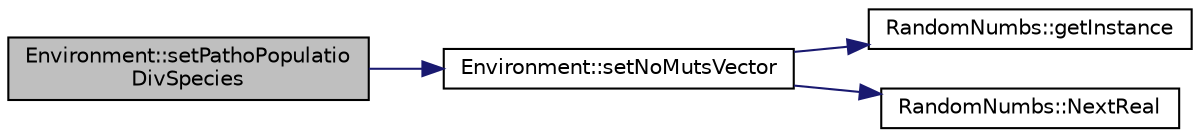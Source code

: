 digraph "Environment::setPathoPopulatioDivSpecies"
{
  edge [fontname="Helvetica",fontsize="10",labelfontname="Helvetica",labelfontsize="10"];
  node [fontname="Helvetica",fontsize="10",shape=record];
  rankdir="LR";
  Node1 [label="Environment::setPathoPopulatio\lDivSpecies",height=0.2,width=0.4,color="black", fillcolor="grey75", style="filled", fontcolor="black"];
  Node1 -> Node2 [color="midnightblue",fontsize="10",style="solid",fontname="Helvetica"];
  Node2 [label="Environment::setNoMutsVector",height=0.2,width=0.4,color="black", fillcolor="white", style="filled",URL="$class_environment.html#a559d186796a3f21fcaccce6cbbc6fe89",tooltip="Core method. It defines \"no mutation sites\" of the antigen for all individual pathogen species in the..."];
  Node2 -> Node3 [color="midnightblue",fontsize="10",style="solid",fontname="Helvetica"];
  Node3 [label="RandomNumbs::getInstance",height=0.2,width=0.4,color="black", fillcolor="white", style="filled",URL="$class_random_numbs.html#a364c415e5105061274013a1e68576a64",tooltip="Core method. Gets the instance of a singleton class. "];
  Node2 -> Node4 [color="midnightblue",fontsize="10",style="solid",fontname="Helvetica"];
  Node4 [label="RandomNumbs::NextReal",height=0.2,width=0.4,color="black", fillcolor="white", style="filled",URL="$class_random_numbs.html#aaae77654579060738e55b46c8caba9a6",tooltip="Core method. Generates one real random number from a given interval with an uniform distribution..."];
}
